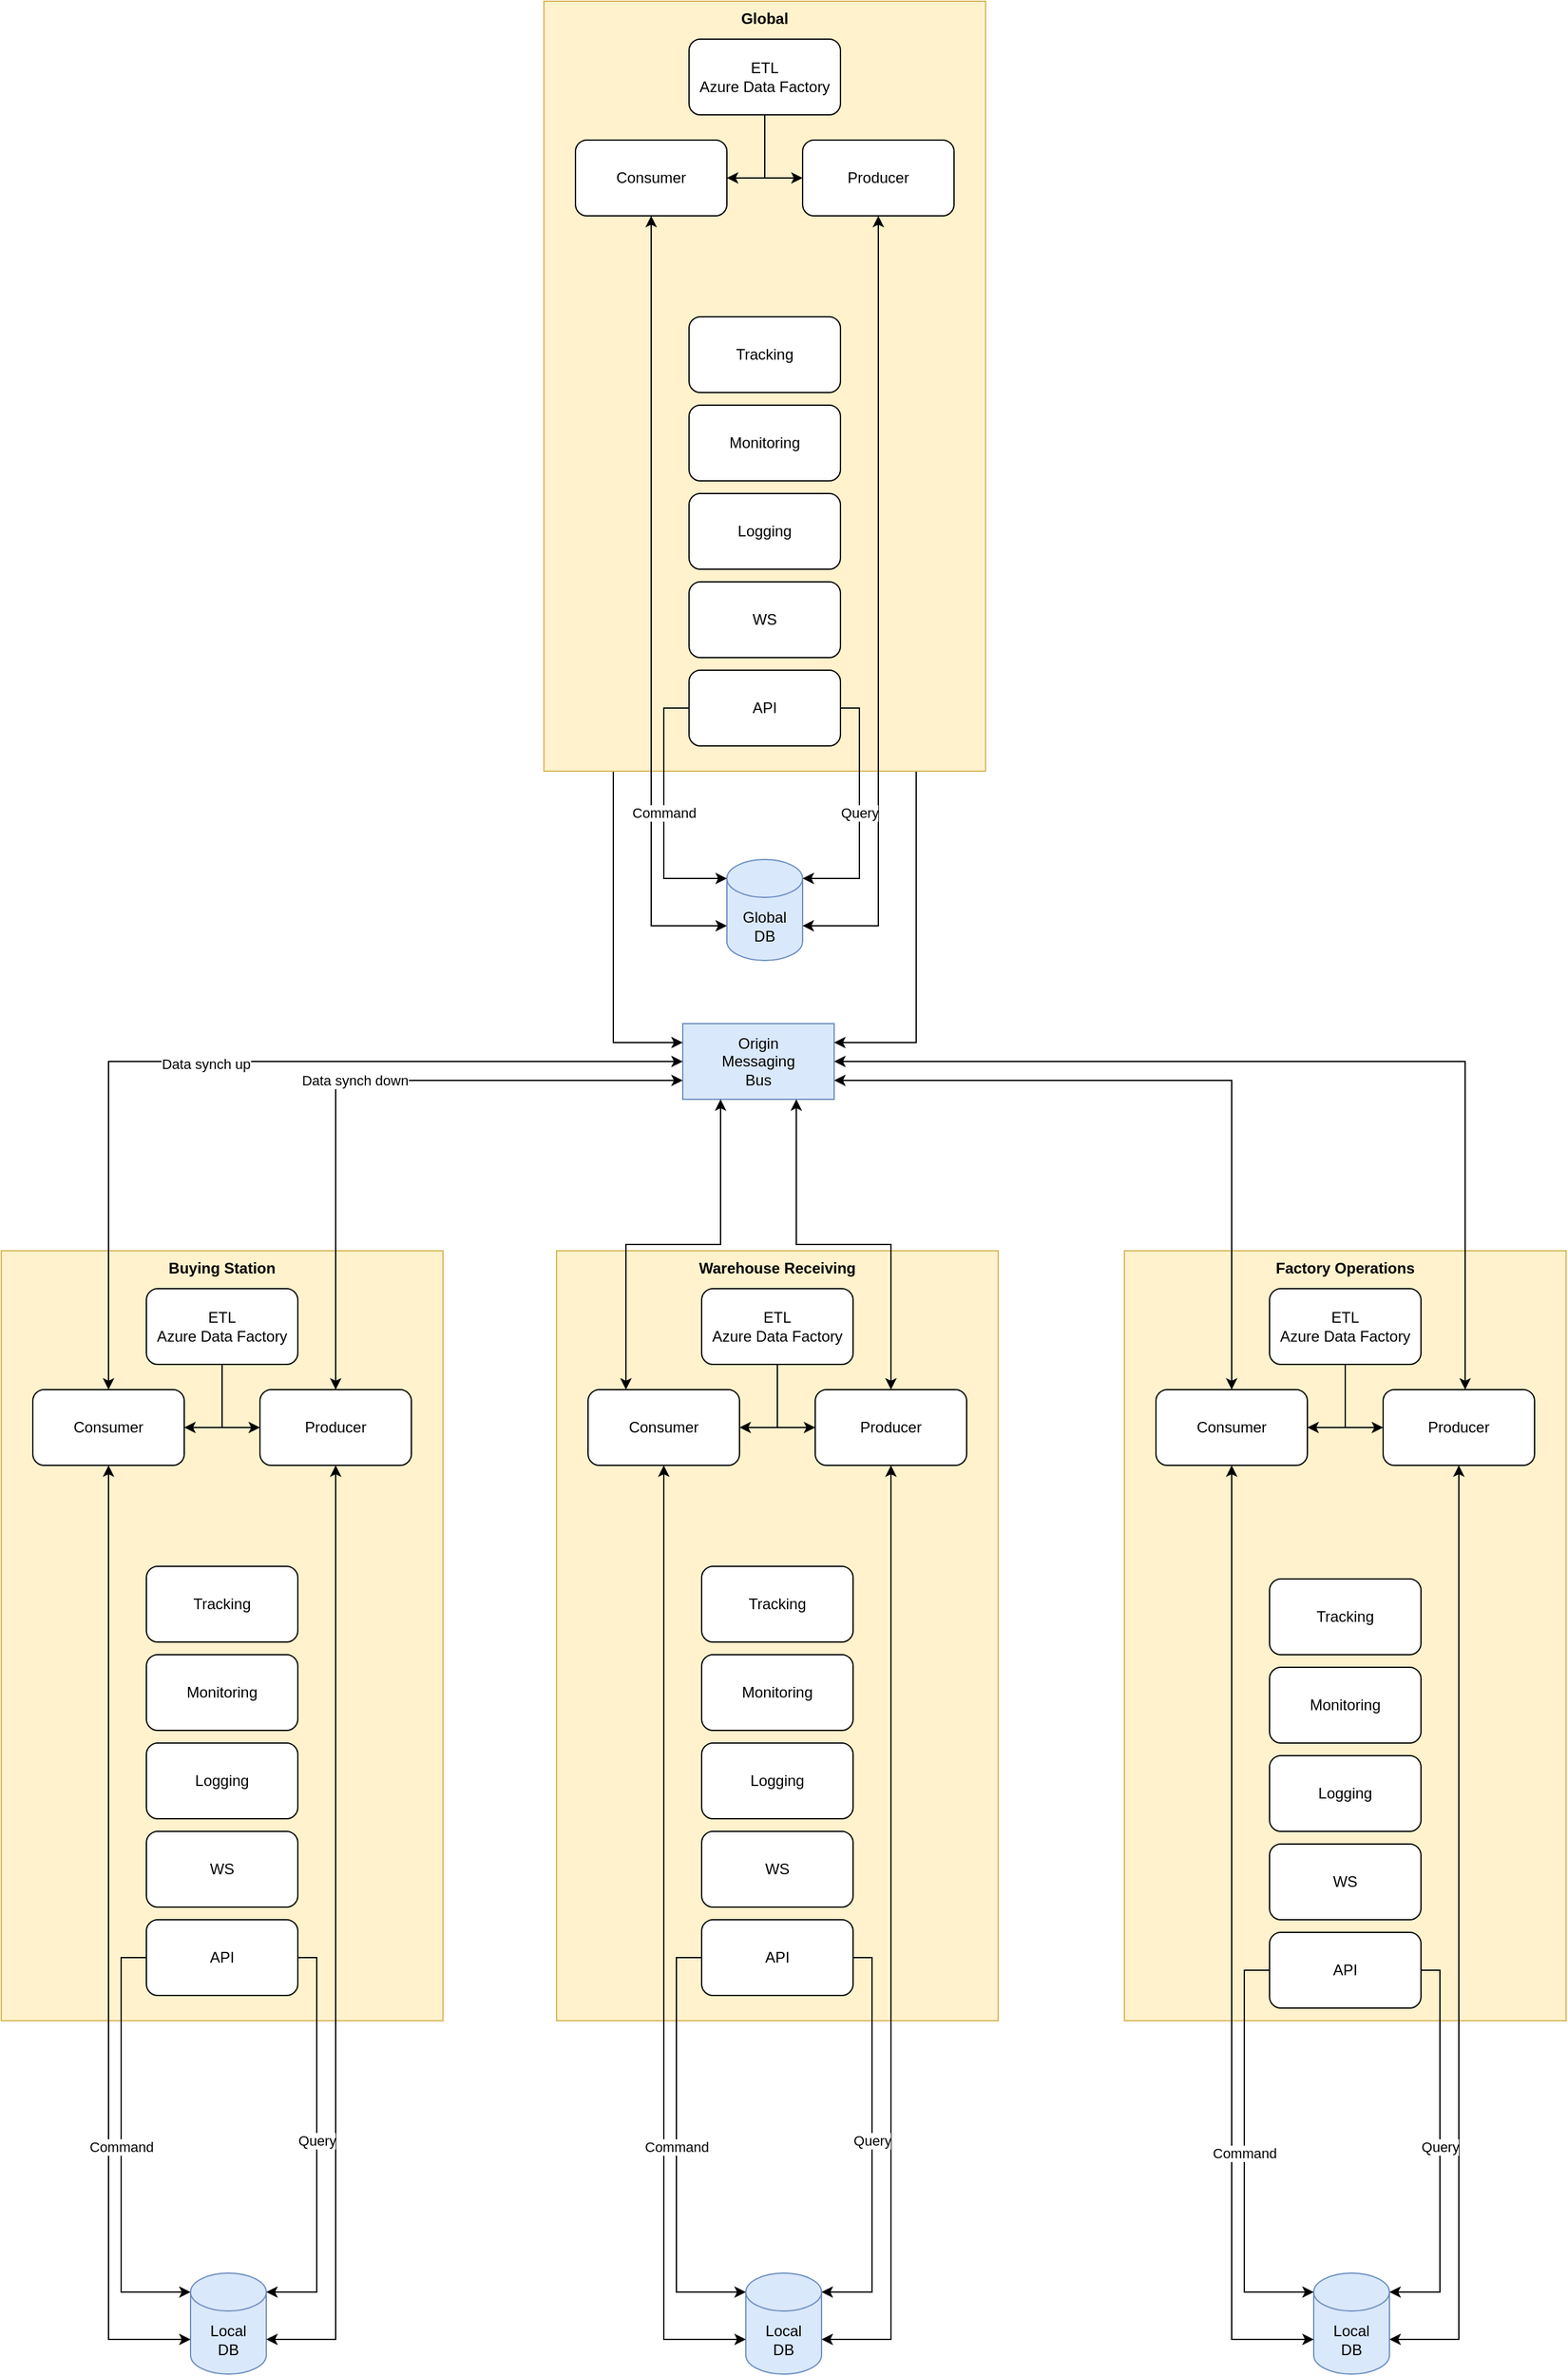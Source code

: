 <mxfile version="16.6.3" type="github">
  <diagram id="6thAdPjS7A8F6nOXeu-O" name="Architecture">
    <mxGraphModel dx="2588" dy="2013" grid="1" gridSize="10" guides="1" tooltips="1" connect="1" arrows="1" fold="1" page="1" pageScale="1" pageWidth="850" pageHeight="1100" math="0" shadow="0">
      <root>
        <mxCell id="0" />
        <mxCell id="1" parent="0" />
        <mxCell id="3HXj9T3aMn66V00mDMrL-8" value="Origin&lt;br&gt;Messaging&lt;br&gt;Bus" style="rounded=0;whiteSpace=wrap;html=1;fillColor=#dae8fc;strokeColor=#6c8ebf;" parent="1" vertex="1">
          <mxGeometry x="480" y="160" width="120" height="60" as="geometry" />
        </mxCell>
        <mxCell id="3HXj9T3aMn66V00mDMrL-52" value="" style="group" parent="1" vertex="1" connectable="0">
          <mxGeometry x="-60" y="340" width="350" height="610" as="geometry" />
        </mxCell>
        <mxCell id="3HXj9T3aMn66V00mDMrL-3" value="Buying Station" style="rounded=0;whiteSpace=wrap;html=1;fillColor=#fff2cc;strokeColor=#d6b656;verticalAlign=top;fontStyle=1" parent="3HXj9T3aMn66V00mDMrL-52" vertex="1">
          <mxGeometry width="350" height="610" as="geometry" />
        </mxCell>
        <mxCell id="aJg2sd6ix5H9_igBOGMG-10" value="" style="group" vertex="1" connectable="0" parent="3HXj9T3aMn66V00mDMrL-52">
          <mxGeometry x="25" y="30" width="300" height="560" as="geometry" />
        </mxCell>
        <mxCell id="3HXj9T3aMn66V00mDMrL-32" value="ETL&lt;br&gt;Azure Data Factory" style="rounded=1;whiteSpace=wrap;html=1;" parent="aJg2sd6ix5H9_igBOGMG-10" vertex="1">
          <mxGeometry x="90" width="120" height="60" as="geometry" />
        </mxCell>
        <mxCell id="3HXj9T3aMn66V00mDMrL-36" value="Producer" style="rounded=1;whiteSpace=wrap;html=1;" parent="aJg2sd6ix5H9_igBOGMG-10" vertex="1">
          <mxGeometry x="180" y="80" width="120" height="60" as="geometry" />
        </mxCell>
        <mxCell id="3HXj9T3aMn66V00mDMrL-51" style="edgeStyle=orthogonalEdgeStyle;rounded=0;orthogonalLoop=1;jettySize=auto;html=1;entryX=0;entryY=0.5;entryDx=0;entryDy=0;startArrow=none;startFill=0;" parent="aJg2sd6ix5H9_igBOGMG-10" source="3HXj9T3aMn66V00mDMrL-32" target="3HXj9T3aMn66V00mDMrL-36" edge="1">
          <mxGeometry relative="1" as="geometry" />
        </mxCell>
        <mxCell id="3HXj9T3aMn66V00mDMrL-37" value="Consumer" style="rounded=1;whiteSpace=wrap;html=1;" parent="aJg2sd6ix5H9_igBOGMG-10" vertex="1">
          <mxGeometry y="80" width="120" height="60" as="geometry" />
        </mxCell>
        <mxCell id="3HXj9T3aMn66V00mDMrL-49" style="edgeStyle=orthogonalEdgeStyle;rounded=0;orthogonalLoop=1;jettySize=auto;html=1;entryX=1;entryY=0.5;entryDx=0;entryDy=0;startArrow=none;startFill=0;" parent="aJg2sd6ix5H9_igBOGMG-10" source="3HXj9T3aMn66V00mDMrL-32" target="3HXj9T3aMn66V00mDMrL-37" edge="1">
          <mxGeometry relative="1" as="geometry" />
        </mxCell>
        <mxCell id="3HXj9T3aMn66V00mDMrL-38" value="API" style="rounded=1;whiteSpace=wrap;html=1;" parent="aJg2sd6ix5H9_igBOGMG-10" vertex="1">
          <mxGeometry x="90" y="500" width="120" height="60" as="geometry" />
        </mxCell>
        <mxCell id="3HXj9T3aMn66V00mDMrL-39" value="WS" style="rounded=1;whiteSpace=wrap;html=1;" parent="aJg2sd6ix5H9_igBOGMG-10" vertex="1">
          <mxGeometry x="90" y="430" width="120" height="60" as="geometry" />
        </mxCell>
        <mxCell id="3HXj9T3aMn66V00mDMrL-40" value="Logging" style="rounded=1;whiteSpace=wrap;html=1;" parent="aJg2sd6ix5H9_igBOGMG-10" vertex="1">
          <mxGeometry x="90" y="360" width="120" height="60" as="geometry" />
        </mxCell>
        <mxCell id="aJg2sd6ix5H9_igBOGMG-2" value="Monitoring" style="rounded=1;whiteSpace=wrap;html=1;" vertex="1" parent="aJg2sd6ix5H9_igBOGMG-10">
          <mxGeometry x="90" y="290" width="120" height="60" as="geometry" />
        </mxCell>
        <mxCell id="aJg2sd6ix5H9_igBOGMG-4" value="Tracking" style="rounded=1;whiteSpace=wrap;html=1;" vertex="1" parent="aJg2sd6ix5H9_igBOGMG-10">
          <mxGeometry x="90" y="220" width="120" height="60" as="geometry" />
        </mxCell>
        <mxCell id="3HXj9T3aMn66V00mDMrL-44" value="Data synch down" style="edgeStyle=orthogonalEdgeStyle;rounded=0;orthogonalLoop=1;jettySize=auto;html=1;entryX=0;entryY=0.75;entryDx=0;entryDy=0;startArrow=classic;startFill=1;exitX=0.5;exitY=0;exitDx=0;exitDy=0;" parent="1" source="3HXj9T3aMn66V00mDMrL-36" target="3HXj9T3aMn66V00mDMrL-8" edge="1">
          <mxGeometry relative="1" as="geometry" />
        </mxCell>
        <mxCell id="3HXj9T3aMn66V00mDMrL-43" style="edgeStyle=orthogonalEdgeStyle;rounded=0;orthogonalLoop=1;jettySize=auto;html=1;entryX=0;entryY=0.5;entryDx=0;entryDy=0;startArrow=classic;startFill=1;exitX=0.5;exitY=0;exitDx=0;exitDy=0;" parent="1" source="3HXj9T3aMn66V00mDMrL-37" target="3HXj9T3aMn66V00mDMrL-8" edge="1">
          <mxGeometry relative="1" as="geometry" />
        </mxCell>
        <mxCell id="3HXj9T3aMn66V00mDMrL-48" value="Data synch up" style="edgeLabel;html=1;align=center;verticalAlign=middle;resizable=0;points=[];" parent="3HXj9T3aMn66V00mDMrL-43" vertex="1" connectable="0">
          <mxGeometry x="-0.055" y="-2" relative="1" as="geometry">
            <mxPoint x="-1" as="offset" />
          </mxGeometry>
        </mxCell>
        <mxCell id="3HXj9T3aMn66V00mDMrL-104" style="edgeStyle=orthogonalEdgeStyle;rounded=0;orthogonalLoop=1;jettySize=auto;html=1;entryX=0;entryY=0.25;entryDx=0;entryDy=0;startArrow=classic;startFill=1;exitX=0.25;exitY=1;exitDx=0;exitDy=0;" parent="1" source="3HXj9T3aMn66V00mDMrL-97" target="3HXj9T3aMn66V00mDMrL-8" edge="1">
          <mxGeometry relative="1" as="geometry" />
        </mxCell>
        <mxCell id="3HXj9T3aMn66V00mDMrL-105" style="edgeStyle=orthogonalEdgeStyle;rounded=0;orthogonalLoop=1;jettySize=auto;html=1;entryX=1;entryY=0.25;entryDx=0;entryDy=0;startArrow=classic;startFill=1;exitX=0.75;exitY=1;exitDx=0;exitDy=0;" parent="1" source="3HXj9T3aMn66V00mDMrL-94" target="3HXj9T3aMn66V00mDMrL-8" edge="1">
          <mxGeometry relative="1" as="geometry" />
        </mxCell>
        <mxCell id="3HXj9T3aMn66V00mDMrL-13" value="Local&lt;br&gt;DB" style="shape=cylinder3;whiteSpace=wrap;html=1;boundedLbl=1;backgroundOutline=1;size=15;fillColor=#dae8fc;strokeColor=#6c8ebf;" parent="1" vertex="1">
          <mxGeometry x="90" y="1150" width="60" height="80" as="geometry" />
        </mxCell>
        <mxCell id="3HXj9T3aMn66V00mDMrL-42" style="edgeStyle=orthogonalEdgeStyle;rounded=0;orthogonalLoop=1;jettySize=auto;html=1;entryX=1;entryY=0;entryDx=0;entryDy=52.5;entryPerimeter=0;startArrow=classic;startFill=1;exitX=0.5;exitY=1;exitDx=0;exitDy=0;" parent="1" source="3HXj9T3aMn66V00mDMrL-36" target="3HXj9T3aMn66V00mDMrL-13" edge="1">
          <mxGeometry relative="1" as="geometry" />
        </mxCell>
        <mxCell id="3HXj9T3aMn66V00mDMrL-41" style="edgeStyle=orthogonalEdgeStyle;rounded=0;orthogonalLoop=1;jettySize=auto;html=1;entryX=0;entryY=0;entryDx=0;entryDy=52.5;entryPerimeter=0;startArrow=classic;startFill=1;exitX=0.5;exitY=1;exitDx=0;exitDy=0;" parent="1" source="3HXj9T3aMn66V00mDMrL-37" target="3HXj9T3aMn66V00mDMrL-13" edge="1">
          <mxGeometry relative="1" as="geometry" />
        </mxCell>
        <mxCell id="3HXj9T3aMn66V00mDMrL-45" value="Command" style="edgeStyle=orthogonalEdgeStyle;rounded=0;orthogonalLoop=1;jettySize=auto;html=1;startArrow=none;startFill=0;exitX=0;exitY=0.5;exitDx=0;exitDy=0;entryX=0;entryY=0;entryDx=0;entryDy=15;entryPerimeter=0;" parent="1" source="3HXj9T3aMn66V00mDMrL-38" target="3HXj9T3aMn66V00mDMrL-13" edge="1">
          <mxGeometry relative="1" as="geometry" />
        </mxCell>
        <mxCell id="3HXj9T3aMn66V00mDMrL-47" value="Query" style="edgeStyle=orthogonalEdgeStyle;rounded=0;orthogonalLoop=1;jettySize=auto;html=1;entryX=1;entryY=0;entryDx=0;entryDy=15;entryPerimeter=0;startArrow=none;startFill=0;exitX=1;exitY=0.5;exitDx=0;exitDy=0;" parent="1" source="3HXj9T3aMn66V00mDMrL-38" target="3HXj9T3aMn66V00mDMrL-13" edge="1">
          <mxGeometry relative="1" as="geometry">
            <Array as="points">
              <mxPoint x="190" y="900" />
              <mxPoint x="190" y="1165" />
            </Array>
          </mxGeometry>
        </mxCell>
        <mxCell id="aJg2sd6ix5H9_igBOGMG-11" value="" style="group" vertex="1" connectable="0" parent="1">
          <mxGeometry x="380" y="340" width="350" height="890" as="geometry" />
        </mxCell>
        <mxCell id="3HXj9T3aMn66V00mDMrL-53" value="" style="group" parent="aJg2sd6ix5H9_igBOGMG-11" vertex="1" connectable="0">
          <mxGeometry width="350" height="610" as="geometry" />
        </mxCell>
        <mxCell id="3HXj9T3aMn66V00mDMrL-54" value="Warehouse Receiving" style="rounded=0;whiteSpace=wrap;html=1;fillColor=#fff2cc;strokeColor=#d6b656;verticalAlign=top;fontStyle=1" parent="3HXj9T3aMn66V00mDMrL-53" vertex="1">
          <mxGeometry width="350" height="610" as="geometry" />
        </mxCell>
        <mxCell id="3HXj9T3aMn66V00mDMrL-56" value="ETL&lt;br&gt;Azure Data Factory" style="rounded=1;whiteSpace=wrap;html=1;" parent="3HXj9T3aMn66V00mDMrL-53" vertex="1">
          <mxGeometry x="115" y="30" width="120" height="60" as="geometry" />
        </mxCell>
        <mxCell id="3HXj9T3aMn66V00mDMrL-58" value="Producer" style="rounded=1;whiteSpace=wrap;html=1;" parent="3HXj9T3aMn66V00mDMrL-53" vertex="1">
          <mxGeometry x="205" y="110" width="120" height="60" as="geometry" />
        </mxCell>
        <mxCell id="3HXj9T3aMn66V00mDMrL-59" style="edgeStyle=orthogonalEdgeStyle;rounded=0;orthogonalLoop=1;jettySize=auto;html=1;entryX=0;entryY=0.5;entryDx=0;entryDy=0;startArrow=none;startFill=0;" parent="3HXj9T3aMn66V00mDMrL-53" source="3HXj9T3aMn66V00mDMrL-56" target="3HXj9T3aMn66V00mDMrL-58" edge="1">
          <mxGeometry relative="1" as="geometry" />
        </mxCell>
        <mxCell id="3HXj9T3aMn66V00mDMrL-61" value="Consumer" style="rounded=1;whiteSpace=wrap;html=1;" parent="3HXj9T3aMn66V00mDMrL-53" vertex="1">
          <mxGeometry x="25" y="110" width="120" height="60" as="geometry" />
        </mxCell>
        <mxCell id="3HXj9T3aMn66V00mDMrL-62" style="edgeStyle=orthogonalEdgeStyle;rounded=0;orthogonalLoop=1;jettySize=auto;html=1;entryX=1;entryY=0.5;entryDx=0;entryDy=0;startArrow=none;startFill=0;" parent="3HXj9T3aMn66V00mDMrL-53" source="3HXj9T3aMn66V00mDMrL-56" target="3HXj9T3aMn66V00mDMrL-61" edge="1">
          <mxGeometry relative="1" as="geometry" />
        </mxCell>
        <mxCell id="3HXj9T3aMn66V00mDMrL-65" value="API" style="rounded=1;whiteSpace=wrap;html=1;" parent="3HXj9T3aMn66V00mDMrL-53" vertex="1">
          <mxGeometry x="115" y="530" width="120" height="60" as="geometry" />
        </mxCell>
        <mxCell id="3HXj9T3aMn66V00mDMrL-66" value="WS" style="rounded=1;whiteSpace=wrap;html=1;" parent="3HXj9T3aMn66V00mDMrL-53" vertex="1">
          <mxGeometry x="115" y="460" width="120" height="60" as="geometry" />
        </mxCell>
        <mxCell id="3HXj9T3aMn66V00mDMrL-67" value="Logging" style="rounded=1;whiteSpace=wrap;html=1;" parent="3HXj9T3aMn66V00mDMrL-53" vertex="1">
          <mxGeometry x="115" y="390" width="120" height="60" as="geometry" />
        </mxCell>
        <mxCell id="aJg2sd6ix5H9_igBOGMG-5" value="Monitoring" style="rounded=1;whiteSpace=wrap;html=1;" vertex="1" parent="3HXj9T3aMn66V00mDMrL-53">
          <mxGeometry x="115" y="320" width="120" height="60" as="geometry" />
        </mxCell>
        <mxCell id="aJg2sd6ix5H9_igBOGMG-6" value="Tracking" style="rounded=1;whiteSpace=wrap;html=1;" vertex="1" parent="3HXj9T3aMn66V00mDMrL-53">
          <mxGeometry x="115" y="250" width="120" height="60" as="geometry" />
        </mxCell>
        <mxCell id="3HXj9T3aMn66V00mDMrL-55" value="Local&lt;br&gt;DB" style="shape=cylinder3;whiteSpace=wrap;html=1;boundedLbl=1;backgroundOutline=1;size=15;fillColor=#dae8fc;strokeColor=#6c8ebf;" parent="aJg2sd6ix5H9_igBOGMG-11" vertex="1">
          <mxGeometry x="150" y="810" width="60" height="80" as="geometry" />
        </mxCell>
        <mxCell id="3HXj9T3aMn66V00mDMrL-57" style="edgeStyle=orthogonalEdgeStyle;rounded=0;orthogonalLoop=1;jettySize=auto;html=1;entryX=1;entryY=0;entryDx=0;entryDy=52.5;entryPerimeter=0;startArrow=classic;startFill=1;exitX=0.5;exitY=1;exitDx=0;exitDy=0;" parent="aJg2sd6ix5H9_igBOGMG-11" source="3HXj9T3aMn66V00mDMrL-58" target="3HXj9T3aMn66V00mDMrL-55" edge="1">
          <mxGeometry relative="1" as="geometry" />
        </mxCell>
        <mxCell id="3HXj9T3aMn66V00mDMrL-60" style="edgeStyle=orthogonalEdgeStyle;rounded=0;orthogonalLoop=1;jettySize=auto;html=1;entryX=0;entryY=0;entryDx=0;entryDy=52.5;entryPerimeter=0;startArrow=classic;startFill=1;exitX=0.5;exitY=1;exitDx=0;exitDy=0;" parent="aJg2sd6ix5H9_igBOGMG-11" source="3HXj9T3aMn66V00mDMrL-61" target="3HXj9T3aMn66V00mDMrL-55" edge="1">
          <mxGeometry relative="1" as="geometry" />
        </mxCell>
        <mxCell id="3HXj9T3aMn66V00mDMrL-63" value="Command" style="edgeStyle=orthogonalEdgeStyle;rounded=0;orthogonalLoop=1;jettySize=auto;html=1;startArrow=none;startFill=0;exitX=0;exitY=0.5;exitDx=0;exitDy=0;entryX=0;entryY=0;entryDx=0;entryDy=15;entryPerimeter=0;" parent="aJg2sd6ix5H9_igBOGMG-11" source="3HXj9T3aMn66V00mDMrL-65" target="3HXj9T3aMn66V00mDMrL-55" edge="1">
          <mxGeometry relative="1" as="geometry" />
        </mxCell>
        <mxCell id="3HXj9T3aMn66V00mDMrL-64" value="Query" style="edgeStyle=orthogonalEdgeStyle;rounded=0;orthogonalLoop=1;jettySize=auto;html=1;entryX=1;entryY=0;entryDx=0;entryDy=15;entryPerimeter=0;startArrow=none;startFill=0;exitX=1;exitY=0.5;exitDx=0;exitDy=0;" parent="aJg2sd6ix5H9_igBOGMG-11" source="3HXj9T3aMn66V00mDMrL-65" target="3HXj9T3aMn66V00mDMrL-55" edge="1">
          <mxGeometry relative="1" as="geometry">
            <Array as="points">
              <mxPoint x="250" y="560" />
              <mxPoint x="250" y="825" />
            </Array>
          </mxGeometry>
        </mxCell>
        <mxCell id="aJg2sd6ix5H9_igBOGMG-12" value="" style="group" vertex="1" connectable="0" parent="1">
          <mxGeometry x="830" y="340" width="350" height="890" as="geometry" />
        </mxCell>
        <mxCell id="3HXj9T3aMn66V00mDMrL-69" value="" style="group" parent="aJg2sd6ix5H9_igBOGMG-12" vertex="1" connectable="0">
          <mxGeometry width="350" height="610" as="geometry" />
        </mxCell>
        <mxCell id="3HXj9T3aMn66V00mDMrL-70" value="Factory Operations" style="rounded=0;whiteSpace=wrap;html=1;fillColor=#fff2cc;strokeColor=#d6b656;verticalAlign=top;fontStyle=1" parent="3HXj9T3aMn66V00mDMrL-69" vertex="1">
          <mxGeometry width="350" height="610" as="geometry" />
        </mxCell>
        <mxCell id="3HXj9T3aMn66V00mDMrL-72" value="ETL&lt;br&gt;Azure Data Factory" style="rounded=1;whiteSpace=wrap;html=1;" parent="3HXj9T3aMn66V00mDMrL-69" vertex="1">
          <mxGeometry x="115" y="30" width="120" height="60" as="geometry" />
        </mxCell>
        <mxCell id="3HXj9T3aMn66V00mDMrL-74" value="Producer" style="rounded=1;whiteSpace=wrap;html=1;" parent="3HXj9T3aMn66V00mDMrL-69" vertex="1">
          <mxGeometry x="205" y="110" width="120" height="60" as="geometry" />
        </mxCell>
        <mxCell id="3HXj9T3aMn66V00mDMrL-75" style="edgeStyle=orthogonalEdgeStyle;rounded=0;orthogonalLoop=1;jettySize=auto;html=1;entryX=0;entryY=0.5;entryDx=0;entryDy=0;startArrow=none;startFill=0;" parent="3HXj9T3aMn66V00mDMrL-69" source="3HXj9T3aMn66V00mDMrL-72" target="3HXj9T3aMn66V00mDMrL-74" edge="1">
          <mxGeometry relative="1" as="geometry" />
        </mxCell>
        <mxCell id="3HXj9T3aMn66V00mDMrL-77" value="Consumer" style="rounded=1;whiteSpace=wrap;html=1;" parent="3HXj9T3aMn66V00mDMrL-69" vertex="1">
          <mxGeometry x="25" y="110" width="120" height="60" as="geometry" />
        </mxCell>
        <mxCell id="3HXj9T3aMn66V00mDMrL-78" style="edgeStyle=orthogonalEdgeStyle;rounded=0;orthogonalLoop=1;jettySize=auto;html=1;entryX=1;entryY=0.5;entryDx=0;entryDy=0;startArrow=none;startFill=0;" parent="3HXj9T3aMn66V00mDMrL-69" source="3HXj9T3aMn66V00mDMrL-72" target="3HXj9T3aMn66V00mDMrL-77" edge="1">
          <mxGeometry relative="1" as="geometry" />
        </mxCell>
        <mxCell id="3HXj9T3aMn66V00mDMrL-81" value="API" style="rounded=1;whiteSpace=wrap;html=1;" parent="3HXj9T3aMn66V00mDMrL-69" vertex="1">
          <mxGeometry x="115" y="540" width="120" height="60" as="geometry" />
        </mxCell>
        <mxCell id="3HXj9T3aMn66V00mDMrL-82" value="WS" style="rounded=1;whiteSpace=wrap;html=1;" parent="3HXj9T3aMn66V00mDMrL-69" vertex="1">
          <mxGeometry x="115" y="470" width="120" height="60" as="geometry" />
        </mxCell>
        <mxCell id="3HXj9T3aMn66V00mDMrL-83" value="Logging" style="rounded=1;whiteSpace=wrap;html=1;" parent="3HXj9T3aMn66V00mDMrL-69" vertex="1">
          <mxGeometry x="115" y="400" width="120" height="60" as="geometry" />
        </mxCell>
        <mxCell id="aJg2sd6ix5H9_igBOGMG-8" value="Monitoring" style="rounded=1;whiteSpace=wrap;html=1;" vertex="1" parent="3HXj9T3aMn66V00mDMrL-69">
          <mxGeometry x="115" y="330" width="120" height="60" as="geometry" />
        </mxCell>
        <mxCell id="aJg2sd6ix5H9_igBOGMG-9" value="Tracking" style="rounded=1;whiteSpace=wrap;html=1;" vertex="1" parent="3HXj9T3aMn66V00mDMrL-69">
          <mxGeometry x="115" y="260" width="120" height="60" as="geometry" />
        </mxCell>
        <mxCell id="3HXj9T3aMn66V00mDMrL-71" value="Local&lt;br&gt;DB" style="shape=cylinder3;whiteSpace=wrap;html=1;boundedLbl=1;backgroundOutline=1;size=15;fillColor=#dae8fc;strokeColor=#6c8ebf;" parent="aJg2sd6ix5H9_igBOGMG-12" vertex="1">
          <mxGeometry x="150" y="810" width="60" height="80" as="geometry" />
        </mxCell>
        <mxCell id="3HXj9T3aMn66V00mDMrL-73" style="edgeStyle=orthogonalEdgeStyle;rounded=0;orthogonalLoop=1;jettySize=auto;html=1;entryX=1;entryY=0;entryDx=0;entryDy=52.5;entryPerimeter=0;startArrow=classic;startFill=1;exitX=0.5;exitY=1;exitDx=0;exitDy=0;" parent="aJg2sd6ix5H9_igBOGMG-12" source="3HXj9T3aMn66V00mDMrL-74" target="3HXj9T3aMn66V00mDMrL-71" edge="1">
          <mxGeometry relative="1" as="geometry" />
        </mxCell>
        <mxCell id="3HXj9T3aMn66V00mDMrL-76" style="edgeStyle=orthogonalEdgeStyle;rounded=0;orthogonalLoop=1;jettySize=auto;html=1;entryX=0;entryY=0;entryDx=0;entryDy=52.5;entryPerimeter=0;startArrow=classic;startFill=1;exitX=0.5;exitY=1;exitDx=0;exitDy=0;" parent="aJg2sd6ix5H9_igBOGMG-12" source="3HXj9T3aMn66V00mDMrL-77" target="3HXj9T3aMn66V00mDMrL-71" edge="1">
          <mxGeometry relative="1" as="geometry" />
        </mxCell>
        <mxCell id="3HXj9T3aMn66V00mDMrL-79" value="Command" style="edgeStyle=orthogonalEdgeStyle;rounded=0;orthogonalLoop=1;jettySize=auto;html=1;startArrow=none;startFill=0;exitX=0;exitY=0.5;exitDx=0;exitDy=0;entryX=0;entryY=0;entryDx=0;entryDy=15;entryPerimeter=0;" parent="aJg2sd6ix5H9_igBOGMG-12" source="3HXj9T3aMn66V00mDMrL-81" target="3HXj9T3aMn66V00mDMrL-71" edge="1">
          <mxGeometry relative="1" as="geometry" />
        </mxCell>
        <mxCell id="3HXj9T3aMn66V00mDMrL-80" value="Query" style="edgeStyle=orthogonalEdgeStyle;rounded=0;orthogonalLoop=1;jettySize=auto;html=1;entryX=1;entryY=0;entryDx=0;entryDy=15;entryPerimeter=0;startArrow=none;startFill=0;exitX=1;exitY=0.5;exitDx=0;exitDy=0;" parent="aJg2sd6ix5H9_igBOGMG-12" source="3HXj9T3aMn66V00mDMrL-81" target="3HXj9T3aMn66V00mDMrL-71" edge="1">
          <mxGeometry relative="1" as="geometry">
            <Array as="points">
              <mxPoint x="250" y="570" />
              <mxPoint x="250" y="825" />
            </Array>
          </mxGeometry>
        </mxCell>
        <mxCell id="aJg2sd6ix5H9_igBOGMG-42" value="" style="group" vertex="1" connectable="0" parent="1">
          <mxGeometry x="370" y="-650" width="350" height="760" as="geometry" />
        </mxCell>
        <mxCell id="3HXj9T3aMn66V00mDMrL-89" value="" style="group" parent="aJg2sd6ix5H9_igBOGMG-42" vertex="1" connectable="0">
          <mxGeometry width="350" height="610" as="geometry" />
        </mxCell>
        <mxCell id="3HXj9T3aMn66V00mDMrL-90" value="Global" style="rounded=0;whiteSpace=wrap;html=1;fillColor=#fff2cc;strokeColor=#d6b656;verticalAlign=top;fontStyle=1" parent="3HXj9T3aMn66V00mDMrL-89" vertex="1">
          <mxGeometry width="350" height="610" as="geometry" />
        </mxCell>
        <mxCell id="3HXj9T3aMn66V00mDMrL-92" value="ETL&lt;br&gt;Azure Data Factory" style="rounded=1;whiteSpace=wrap;html=1;" parent="3HXj9T3aMn66V00mDMrL-89" vertex="1">
          <mxGeometry x="115" y="30" width="120" height="60" as="geometry" />
        </mxCell>
        <mxCell id="3HXj9T3aMn66V00mDMrL-94" value="Producer" style="rounded=1;whiteSpace=wrap;html=1;" parent="3HXj9T3aMn66V00mDMrL-89" vertex="1">
          <mxGeometry x="205" y="110" width="120" height="60" as="geometry" />
        </mxCell>
        <mxCell id="3HXj9T3aMn66V00mDMrL-95" style="edgeStyle=orthogonalEdgeStyle;rounded=0;orthogonalLoop=1;jettySize=auto;html=1;entryX=0;entryY=0.5;entryDx=0;entryDy=0;startArrow=none;startFill=0;" parent="3HXj9T3aMn66V00mDMrL-89" source="3HXj9T3aMn66V00mDMrL-92" target="3HXj9T3aMn66V00mDMrL-94" edge="1">
          <mxGeometry relative="1" as="geometry" />
        </mxCell>
        <mxCell id="3HXj9T3aMn66V00mDMrL-97" value="Consumer" style="rounded=1;whiteSpace=wrap;html=1;" parent="3HXj9T3aMn66V00mDMrL-89" vertex="1">
          <mxGeometry x="25" y="110" width="120" height="60" as="geometry" />
        </mxCell>
        <mxCell id="3HXj9T3aMn66V00mDMrL-98" style="edgeStyle=orthogonalEdgeStyle;rounded=0;orthogonalLoop=1;jettySize=auto;html=1;entryX=1;entryY=0.5;entryDx=0;entryDy=0;startArrow=none;startFill=0;" parent="3HXj9T3aMn66V00mDMrL-89" source="3HXj9T3aMn66V00mDMrL-92" target="3HXj9T3aMn66V00mDMrL-97" edge="1">
          <mxGeometry relative="1" as="geometry" />
        </mxCell>
        <mxCell id="3HXj9T3aMn66V00mDMrL-101" value="API" style="rounded=1;whiteSpace=wrap;html=1;" parent="3HXj9T3aMn66V00mDMrL-89" vertex="1">
          <mxGeometry x="115" y="530" width="120" height="60" as="geometry" />
        </mxCell>
        <mxCell id="3HXj9T3aMn66V00mDMrL-102" value="WS" style="rounded=1;whiteSpace=wrap;html=1;" parent="3HXj9T3aMn66V00mDMrL-89" vertex="1">
          <mxGeometry x="115" y="460" width="120" height="60" as="geometry" />
        </mxCell>
        <mxCell id="3HXj9T3aMn66V00mDMrL-103" value="Logging" style="rounded=1;whiteSpace=wrap;html=1;" parent="3HXj9T3aMn66V00mDMrL-89" vertex="1">
          <mxGeometry x="115" y="390" width="120" height="60" as="geometry" />
        </mxCell>
        <mxCell id="aJg2sd6ix5H9_igBOGMG-40" value="Monitoring" style="rounded=1;whiteSpace=wrap;html=1;" vertex="1" parent="3HXj9T3aMn66V00mDMrL-89">
          <mxGeometry x="115" y="320" width="120" height="60" as="geometry" />
        </mxCell>
        <mxCell id="aJg2sd6ix5H9_igBOGMG-41" value="Tracking" style="rounded=1;whiteSpace=wrap;html=1;" vertex="1" parent="3HXj9T3aMn66V00mDMrL-89">
          <mxGeometry x="115" y="250" width="120" height="60" as="geometry" />
        </mxCell>
        <mxCell id="3HXj9T3aMn66V00mDMrL-91" value="Global&lt;br&gt;DB" style="shape=cylinder3;whiteSpace=wrap;html=1;boundedLbl=1;backgroundOutline=1;size=15;fillColor=#dae8fc;strokeColor=#6c8ebf;" parent="aJg2sd6ix5H9_igBOGMG-42" vertex="1">
          <mxGeometry x="145" y="680" width="60" height="80" as="geometry" />
        </mxCell>
        <mxCell id="3HXj9T3aMn66V00mDMrL-93" style="edgeStyle=orthogonalEdgeStyle;rounded=0;orthogonalLoop=1;jettySize=auto;html=1;entryX=1;entryY=0;entryDx=0;entryDy=52.5;entryPerimeter=0;startArrow=classic;startFill=1;exitX=0.5;exitY=1;exitDx=0;exitDy=0;" parent="aJg2sd6ix5H9_igBOGMG-42" source="3HXj9T3aMn66V00mDMrL-94" target="3HXj9T3aMn66V00mDMrL-91" edge="1">
          <mxGeometry relative="1" as="geometry" />
        </mxCell>
        <mxCell id="3HXj9T3aMn66V00mDMrL-96" style="edgeStyle=orthogonalEdgeStyle;rounded=0;orthogonalLoop=1;jettySize=auto;html=1;entryX=0;entryY=0;entryDx=0;entryDy=52.5;entryPerimeter=0;startArrow=classic;startFill=1;exitX=0.5;exitY=1;exitDx=0;exitDy=0;" parent="aJg2sd6ix5H9_igBOGMG-42" source="3HXj9T3aMn66V00mDMrL-97" target="3HXj9T3aMn66V00mDMrL-91" edge="1">
          <mxGeometry relative="1" as="geometry" />
        </mxCell>
        <mxCell id="3HXj9T3aMn66V00mDMrL-99" value="Command" style="edgeStyle=orthogonalEdgeStyle;rounded=0;orthogonalLoop=1;jettySize=auto;html=1;startArrow=none;startFill=0;exitX=0;exitY=0.5;exitDx=0;exitDy=0;entryX=0;entryY=0;entryDx=0;entryDy=15;entryPerimeter=0;" parent="aJg2sd6ix5H9_igBOGMG-42" source="3HXj9T3aMn66V00mDMrL-101" target="3HXj9T3aMn66V00mDMrL-91" edge="1">
          <mxGeometry relative="1" as="geometry" />
        </mxCell>
        <mxCell id="3HXj9T3aMn66V00mDMrL-100" value="Query" style="edgeStyle=orthogonalEdgeStyle;rounded=0;orthogonalLoop=1;jettySize=auto;html=1;entryX=1;entryY=0;entryDx=0;entryDy=15;entryPerimeter=0;startArrow=none;startFill=0;exitX=1;exitY=0.5;exitDx=0;exitDy=0;" parent="aJg2sd6ix5H9_igBOGMG-42" source="3HXj9T3aMn66V00mDMrL-101" target="3HXj9T3aMn66V00mDMrL-91" edge="1">
          <mxGeometry relative="1" as="geometry">
            <Array as="points">
              <mxPoint x="250" y="560" />
              <mxPoint x="250" y="695" />
            </Array>
          </mxGeometry>
        </mxCell>
        <mxCell id="3HXj9T3aMn66V00mDMrL-85" style="edgeStyle=orthogonalEdgeStyle;rounded=0;orthogonalLoop=1;jettySize=auto;html=1;entryX=0.25;entryY=0;entryDx=0;entryDy=0;startArrow=classic;startFill=1;exitX=0.25;exitY=1;exitDx=0;exitDy=0;" parent="1" source="3HXj9T3aMn66V00mDMrL-8" target="3HXj9T3aMn66V00mDMrL-61" edge="1">
          <mxGeometry relative="1" as="geometry" />
        </mxCell>
        <mxCell id="3HXj9T3aMn66V00mDMrL-86" style="edgeStyle=orthogonalEdgeStyle;rounded=0;orthogonalLoop=1;jettySize=auto;html=1;startArrow=classic;startFill=1;exitX=0.75;exitY=1;exitDx=0;exitDy=0;" parent="1" source="3HXj9T3aMn66V00mDMrL-8" target="3HXj9T3aMn66V00mDMrL-58" edge="1">
          <mxGeometry relative="1" as="geometry" />
        </mxCell>
        <mxCell id="3HXj9T3aMn66V00mDMrL-87" style="edgeStyle=orthogonalEdgeStyle;rounded=0;orthogonalLoop=1;jettySize=auto;html=1;entryX=1;entryY=0.75;entryDx=0;entryDy=0;startArrow=classic;startFill=1;exitX=0.5;exitY=0;exitDx=0;exitDy=0;" parent="1" source="3HXj9T3aMn66V00mDMrL-77" target="3HXj9T3aMn66V00mDMrL-8" edge="1">
          <mxGeometry relative="1" as="geometry" />
        </mxCell>
        <mxCell id="3HXj9T3aMn66V00mDMrL-88" style="edgeStyle=orthogonalEdgeStyle;rounded=0;orthogonalLoop=1;jettySize=auto;html=1;entryX=1;entryY=0.5;entryDx=0;entryDy=0;startArrow=classic;startFill=1;" parent="1" source="3HXj9T3aMn66V00mDMrL-74" target="3HXj9T3aMn66V00mDMrL-8" edge="1">
          <mxGeometry relative="1" as="geometry">
            <Array as="points">
              <mxPoint x="1100" y="190" />
            </Array>
          </mxGeometry>
        </mxCell>
      </root>
    </mxGraphModel>
  </diagram>
</mxfile>
